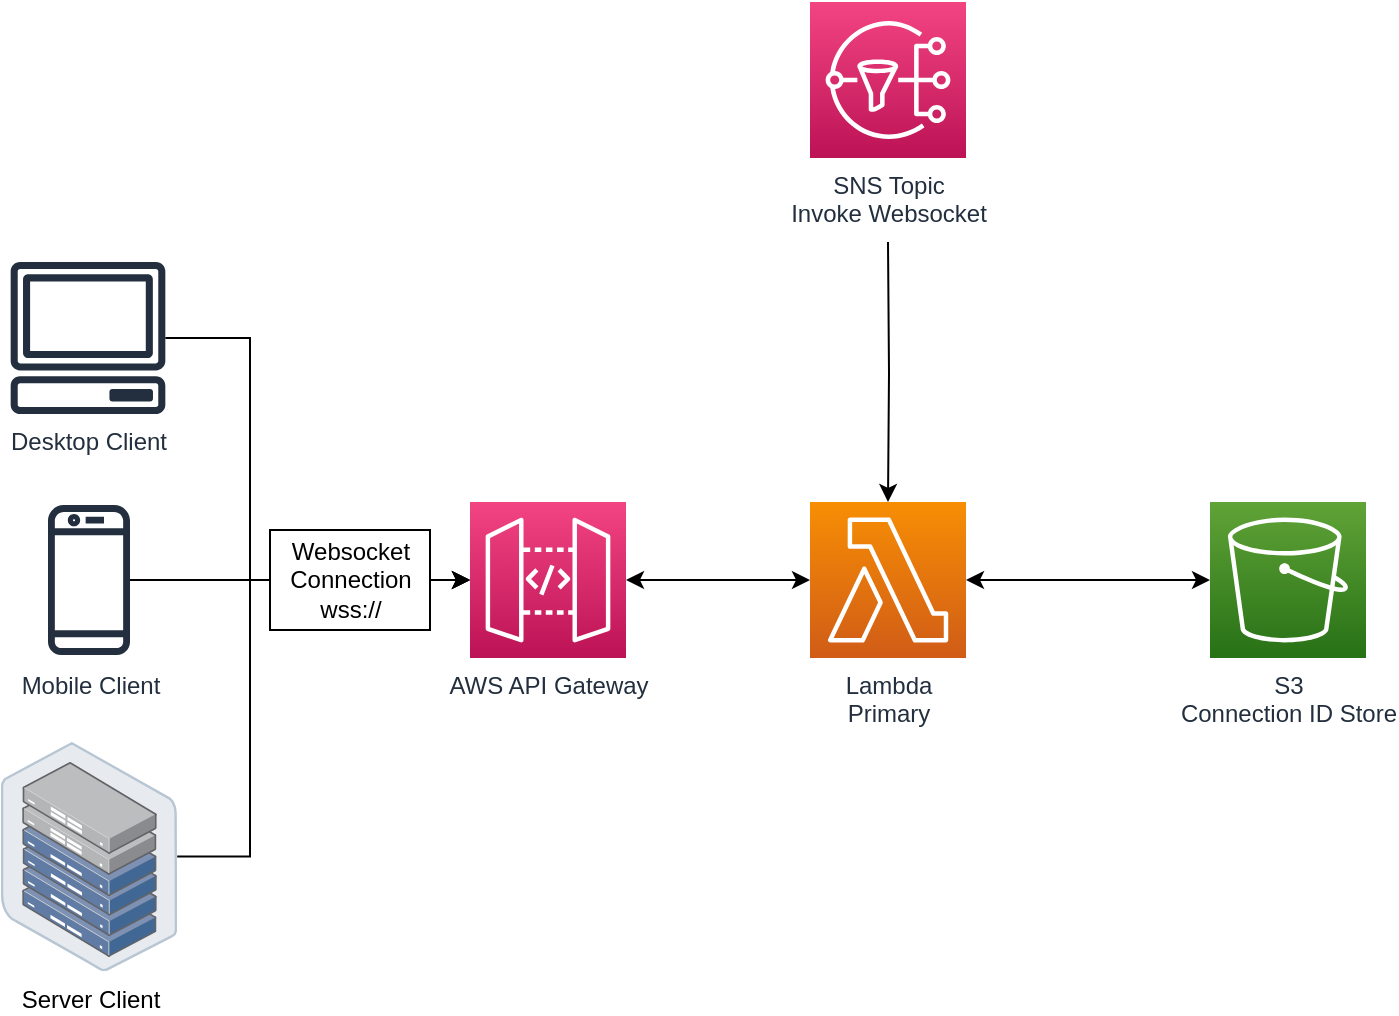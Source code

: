 <mxfile version="14.9.2" type="github">
  <diagram id="yQgz-zSEGrG0IGbF_BCq" name="Page-1">
    <mxGraphModel dx="1977" dy="1122" grid="1" gridSize="10" guides="1" tooltips="1" connect="1" arrows="1" fold="1" page="1" pageScale="1" pageWidth="850" pageHeight="1100" math="0" shadow="0">
      <root>
        <mxCell id="0" />
        <mxCell id="1" parent="0" />
        <mxCell id="SlDrcngdIBHSzT4xNgj9-7" style="edgeStyle=orthogonalEdgeStyle;rounded=0;orthogonalLoop=1;jettySize=auto;html=1;entryX=0;entryY=0.5;entryDx=0;entryDy=0;entryPerimeter=0;" edge="1" parent="1" source="SlDrcngdIBHSzT4xNgj9-1" target="SlDrcngdIBHSzT4xNgj9-6">
          <mxGeometry relative="1" as="geometry">
            <Array as="points">
              <mxPoint x="190" y="328" />
              <mxPoint x="190" y="449" />
            </Array>
          </mxGeometry>
        </mxCell>
        <mxCell id="SlDrcngdIBHSzT4xNgj9-1" value="&lt;div&gt;Desktop Client&lt;/div&gt;" style="outlineConnect=0;fontColor=#232F3E;gradientColor=none;fillColor=#232F3E;strokeColor=none;dashed=0;verticalLabelPosition=bottom;verticalAlign=top;align=center;html=1;fontSize=12;fontStyle=0;aspect=fixed;pointerEvents=1;shape=mxgraph.aws4.client;" vertex="1" parent="1">
          <mxGeometry x="70" y="290" width="78" height="76" as="geometry" />
        </mxCell>
        <mxCell id="SlDrcngdIBHSzT4xNgj9-8" style="edgeStyle=orthogonalEdgeStyle;rounded=0;orthogonalLoop=1;jettySize=auto;html=1;entryX=0;entryY=0.5;entryDx=0;entryDy=0;entryPerimeter=0;" edge="1" parent="1" source="SlDrcngdIBHSzT4xNgj9-2" target="SlDrcngdIBHSzT4xNgj9-6">
          <mxGeometry relative="1" as="geometry" />
        </mxCell>
        <mxCell id="SlDrcngdIBHSzT4xNgj9-2" value="&lt;div&gt;Mobile Client&lt;/div&gt;" style="outlineConnect=0;fontColor=#232F3E;gradientColor=none;fillColor=#232F3E;strokeColor=none;dashed=0;verticalLabelPosition=bottom;verticalAlign=top;align=center;html=1;fontSize=12;fontStyle=0;aspect=fixed;pointerEvents=1;shape=mxgraph.aws4.mobile_client;" vertex="1" parent="1">
          <mxGeometry x="89" y="410" width="41" height="78" as="geometry" />
        </mxCell>
        <mxCell id="SlDrcngdIBHSzT4xNgj9-9" style="edgeStyle=orthogonalEdgeStyle;rounded=0;orthogonalLoop=1;jettySize=auto;html=1;entryX=0;entryY=0.5;entryDx=0;entryDy=0;entryPerimeter=0;" edge="1" parent="1" source="SlDrcngdIBHSzT4xNgj9-3" target="SlDrcngdIBHSzT4xNgj9-6">
          <mxGeometry relative="1" as="geometry">
            <Array as="points">
              <mxPoint x="190" y="587" />
              <mxPoint x="190" y="449" />
            </Array>
          </mxGeometry>
        </mxCell>
        <mxCell id="SlDrcngdIBHSzT4xNgj9-3" value="&lt;div&gt;Server Client&lt;/div&gt;" style="points=[];aspect=fixed;html=1;align=center;shadow=0;dashed=0;image;image=img/lib/allied_telesis/storage/Datacenter_Server_Half_Rack_ToR.svg;" vertex="1" parent="1">
          <mxGeometry x="65.4" y="530" width="88.2" height="114.6" as="geometry" />
        </mxCell>
        <mxCell id="SlDrcngdIBHSzT4xNgj9-5" value="&lt;div&gt;S3&lt;/div&gt;&lt;div&gt;Connection ID Store&lt;br&gt;&lt;/div&gt;" style="points=[[0,0,0],[0.25,0,0],[0.5,0,0],[0.75,0,0],[1,0,0],[0,1,0],[0.25,1,0],[0.5,1,0],[0.75,1,0],[1,1,0],[0,0.25,0],[0,0.5,0],[0,0.75,0],[1,0.25,0],[1,0.5,0],[1,0.75,0]];outlineConnect=0;fontColor=#232F3E;gradientColor=#60A337;gradientDirection=north;fillColor=#277116;strokeColor=#ffffff;dashed=0;verticalLabelPosition=bottom;verticalAlign=top;align=center;html=1;fontSize=12;fontStyle=0;aspect=fixed;shape=mxgraph.aws4.resourceIcon;resIcon=mxgraph.aws4.s3;" vertex="1" parent="1">
          <mxGeometry x="670" y="410" width="78" height="78" as="geometry" />
        </mxCell>
        <mxCell id="SlDrcngdIBHSzT4xNgj9-12" style="edgeStyle=orthogonalEdgeStyle;rounded=0;orthogonalLoop=1;jettySize=auto;html=1;entryX=0;entryY=0.5;entryDx=0;entryDy=0;entryPerimeter=0;startArrow=classic;startFill=1;" edge="1" parent="1" source="SlDrcngdIBHSzT4xNgj9-6" target="SlDrcngdIBHSzT4xNgj9-11">
          <mxGeometry relative="1" as="geometry" />
        </mxCell>
        <mxCell id="SlDrcngdIBHSzT4xNgj9-6" value="AWS API Gateway" style="points=[[0,0,0],[0.25,0,0],[0.5,0,0],[0.75,0,0],[1,0,0],[0,1,0],[0.25,1,0],[0.5,1,0],[0.75,1,0],[1,1,0],[0,0.25,0],[0,0.5,0],[0,0.75,0],[1,0.25,0],[1,0.5,0],[1,0.75,0]];outlineConnect=0;fontColor=#232F3E;gradientColor=#F34482;gradientDirection=north;fillColor=#BC1356;strokeColor=#ffffff;dashed=0;verticalLabelPosition=bottom;verticalAlign=top;align=center;html=1;fontSize=12;fontStyle=0;aspect=fixed;shape=mxgraph.aws4.resourceIcon;resIcon=mxgraph.aws4.api_gateway;" vertex="1" parent="1">
          <mxGeometry x="300" y="410" width="78" height="78" as="geometry" />
        </mxCell>
        <mxCell id="SlDrcngdIBHSzT4xNgj9-10" value="&lt;div&gt;Websocket&lt;/div&gt;&lt;div&gt;Connection&lt;/div&gt;&lt;div&gt;wss://&lt;br&gt;&lt;/div&gt;" style="text;html=1;align=center;verticalAlign=middle;resizable=0;points=[];autosize=1;fillColor=#ffffff;strokeColor=#000000;" vertex="1" parent="1">
          <mxGeometry x="200" y="424" width="80" height="50" as="geometry" />
        </mxCell>
        <mxCell id="SlDrcngdIBHSzT4xNgj9-13" style="edgeStyle=orthogonalEdgeStyle;rounded=0;orthogonalLoop=1;jettySize=auto;html=1;entryX=0;entryY=0.5;entryDx=0;entryDy=0;entryPerimeter=0;startArrow=classic;startFill=1;" edge="1" parent="1" source="SlDrcngdIBHSzT4xNgj9-11" target="SlDrcngdIBHSzT4xNgj9-5">
          <mxGeometry relative="1" as="geometry" />
        </mxCell>
        <mxCell id="SlDrcngdIBHSzT4xNgj9-11" value="&lt;div&gt;Lambda&lt;/div&gt;&lt;div&gt;Primary&lt;br&gt;&lt;/div&gt;" style="points=[[0,0,0],[0.25,0,0],[0.5,0,0],[0.75,0,0],[1,0,0],[0,1,0],[0.25,1,0],[0.5,1,0],[0.75,1,0],[1,1,0],[0,0.25,0],[0,0.5,0],[0,0.75,0],[1,0.25,0],[1,0.5,0],[1,0.75,0]];outlineConnect=0;fontColor=#232F3E;gradientColor=#F78E04;gradientDirection=north;fillColor=#D05C17;strokeColor=#ffffff;dashed=0;verticalLabelPosition=bottom;verticalAlign=top;align=center;html=1;fontSize=12;fontStyle=0;aspect=fixed;shape=mxgraph.aws4.resourceIcon;resIcon=mxgraph.aws4.lambda;" vertex="1" parent="1">
          <mxGeometry x="470" y="410" width="78" height="78" as="geometry" />
        </mxCell>
        <mxCell id="SlDrcngdIBHSzT4xNgj9-15" style="edgeStyle=orthogonalEdgeStyle;rounded=0;orthogonalLoop=1;jettySize=auto;html=1;startArrow=none;startFill=0;" edge="1" parent="1" target="SlDrcngdIBHSzT4xNgj9-11">
          <mxGeometry relative="1" as="geometry">
            <mxPoint x="509" y="280" as="sourcePoint" />
          </mxGeometry>
        </mxCell>
        <mxCell id="SlDrcngdIBHSzT4xNgj9-14" value="&lt;div&gt;SNS Topic&lt;/div&gt;&lt;div&gt;Invoke Websocket&lt;br&gt;&lt;/div&gt;" style="points=[[0,0,0],[0.25,0,0],[0.5,0,0],[0.75,0,0],[1,0,0],[0,1,0],[0.25,1,0],[0.5,1,0],[0.75,1,0],[1,1,0],[0,0.25,0],[0,0.5,0],[0,0.75,0],[1,0.25,0],[1,0.5,0],[1,0.75,0]];outlineConnect=0;fontColor=#232F3E;gradientColor=#F34482;gradientDirection=north;fillColor=#BC1356;strokeColor=#ffffff;dashed=0;verticalLabelPosition=bottom;verticalAlign=top;align=center;html=1;fontSize=12;fontStyle=0;aspect=fixed;shape=mxgraph.aws4.resourceIcon;resIcon=mxgraph.aws4.sns;" vertex="1" parent="1">
          <mxGeometry x="470" y="160" width="78" height="78" as="geometry" />
        </mxCell>
      </root>
    </mxGraphModel>
  </diagram>
</mxfile>
